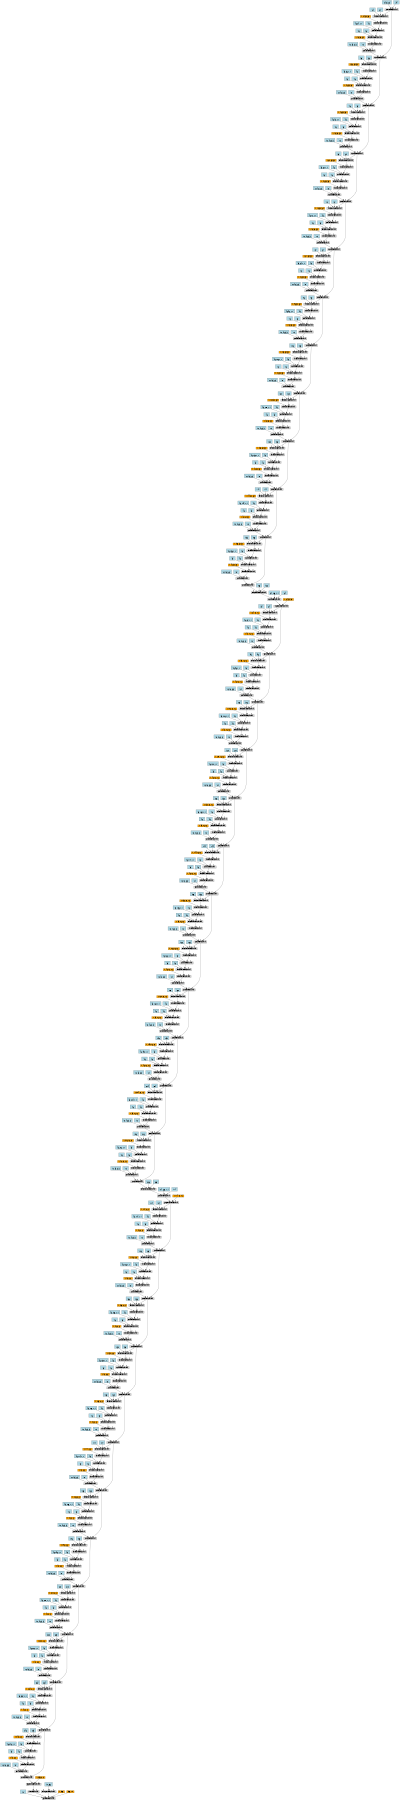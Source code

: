 digraph {
	graph [size="12,12"]
	node [align=left fontsize=12 height=0.2 ranksep=0.1 shape=box style=filled]
	140619705701384 [label=AddmmBackward]
	140619705925584 -> 140619705701384
	140619705925584 [label="
 (10)" fillcolor=lightblue]
	140619705700904 -> 140619705701384
	140619705700904 [label=ViewBackward]
	140619705700664 -> 140619705700904
	140619705700664 [label=AvgPool2dBackward]
	140619705700424 -> 140619705700664
	140619705700424 [label=ConcatBackward]
	140619705695352 -> 140619705700424
	140619705695352 [label=ConcatBackward]
	140619705694632 -> 140619705695352
	140619705694632 [label=ConcatBackward]
	140619705693912 -> 140619705694632
	140619705693912 [label=ConcatBackward]
	140619705693192 -> 140619705693912
	140619705693192 [label=ConcatBackward]
	140619705692472 -> 140619705693192
	140619705692472 [label=ConcatBackward]
	140619705683304 -> 140619705692472
	140619705683304 [label=ConcatBackward]
	140619705682584 -> 140619705683304
	140619705682584 [label=ConcatBackward]
	140619705681864 -> 140619705682584
	140619705681864 [label=ConcatBackward]
	140619705681144 -> 140619705681864
	140619705681144 [label=ConcatBackward]
	140619705680424 -> 140619705681144
	140619705680424 [label=ConcatBackward]
	140619705679448 -> 140619705680424
	140619705679448 [label=ConcatBackward]
	140619705678728 -> 140619705679448
	140619705678728 [label=AvgPool2dBackward]
	140619705550552 -> 140619705678728
	140619705550552 [label=ConvNdBackward]
	140619705550664 -> 140619705550552
	140619705550664 [label=BatchNormBackward]
	140619705678488 -> 140619705550664
	140619705678488 [label=ConcatBackward]
	140619705677768 -> 140619705678488
	140619705677768 [label=ConcatBackward]
	140619705677048 -> 140619705677768
	140619705677048 [label=ConcatBackward]
	140619705676328 -> 140619705677048
	140619705676328 [label=ConcatBackward]
	140619705663064 -> 140619705676328
	140619705663064 [label=ConcatBackward]
	140619705662344 -> 140619705663064
	140619705662344 [label=ConcatBackward]
	140619705661624 -> 140619705662344
	140619705661624 [label=ConcatBackward]
	140619705660904 -> 140619705661624
	140619705660904 [label=ConcatBackward]
	140619705660184 -> 140619705660904
	140619705660184 [label=ConcatBackward]
	140619705659464 -> 140619705660184
	140619705659464 [label=ConcatBackward]
	140619705654392 -> 140619705659464
	140619705654392 [label=ConcatBackward]
	140619705653672 -> 140619705654392
	140619705653672 [label=ConcatBackward]
	140619705652952 -> 140619705653672
	140619705652952 [label=AvgPool2dBackward]
	140619705552400 -> 140619705652952
	140619705552400 [label=ConvNdBackward]
	140619705552512 -> 140619705552400
	140619705552512 [label=BatchNormBackward]
	140619705652712 -> 140619705552512
	140619705652712 [label=ConcatBackward]
	140619705651992 -> 140619705652712
	140619705651992 [label=ConcatBackward]
	140619705651272 -> 140619705651992
	140619705651272 [label=ConcatBackward]
	140619705638008 -> 140619705651272
	140619705638008 [label=ConcatBackward]
	140619705637288 -> 140619705638008
	140619705637288 [label=ConcatBackward]
	140619705636568 -> 140619705637288
	140619705636568 [label=ConcatBackward]
	140619705635848 -> 140619705636568
	140619705635848 [label=ConcatBackward]
	140619705635128 -> 140619705635848
	140619705635128 [label=ConcatBackward]
	140617127964008 -> 140619705635128
	140617127964008 [label=ConcatBackward]
	140617127963288 -> 140617127964008
	140617127963288 [label=ConcatBackward]
	140617127962568 -> 140617127963288
	140617127962568 [label=ConcatBackward]
	140617127961848 -> 140617127962568
	140617127961848 [label=ConcatBackward]
	140619705718040 -> 140617127961848
	140619705718040 [label=ConvNdBackward]
	140619705718208 -> 140619705718040
	140619705718208 [label="
 (24, 3, 3, 3)" fillcolor=lightblue]
	140619705718264 -> 140619705718040
	140619705718264 [label="
 (24)" fillcolor=lightblue]
	140619705718096 -> 140617127961848
	140619705718096 [label=ConvNdBackward]
	140617127961368 -> 140619705718096
	140617127961368 [label=ThresholdBackward]
	140619705718488 -> 140617127961368
	140619705718488 [label=BatchNormBackward]
	140619705718600 -> 140619705718488
	140619705718600 [label=ConvNdBackward]
	140617127961608 -> 140619705718600
	140617127961608 [label=ThresholdBackward]
	140619705718992 -> 140617127961608
	140619705718992 [label=BatchNormBackward]
	140619705718040 -> 140619705718992
	140619705719104 -> 140619705718992
	140619705719104 [label="
 (24)" fillcolor=lightblue]
	140619705719160 -> 140619705718992
	140619705719160 [label="
 (24)" fillcolor=lightblue]
	140619705528008 -> 140617127961608
	140619705528008 [label="(1, 24, 32, 32)" fillcolor=orange]
	140619705718824 -> 140619705718600
	140619705718824 [label="
 (48, 24, 1, 1)" fillcolor=lightblue]
	140619705718880 -> 140619705718600
	140619705718880 [label="
 (48)" fillcolor=lightblue]
	140619705718656 -> 140619705718488
	140619705718656 [label="
 (48)" fillcolor=lightblue]
	140619705718712 -> 140619705718488
	140619705718712 [label="
 (48)" fillcolor=lightblue]
	140619705671560 -> 140617127961368
	140619705671560 [label="(1, 48, 32, 32)" fillcolor=orange]
	140619705718320 -> 140619705718096
	140619705718320 [label="
 (12, 48, 3, 3)" fillcolor=lightblue]
	140619705718376 -> 140619705718096
	140619705718376 [label="
 (12)" fillcolor=lightblue]
	140619705717928 -> 140617127962568
	140619705717928 [label=ConvNdBackward]
	140617127962328 -> 140619705717928
	140617127962328 [label=ThresholdBackward]
	140619705718936 -> 140617127962328
	140619705718936 [label=BatchNormBackward]
	140619705719272 -> 140619705718936
	140619705719272 [label=ConvNdBackward]
	140617127962088 -> 140619705719272
	140617127962088 [label=ThresholdBackward]
	140619705719552 -> 140617127962088
	140619705719552 [label=BatchNormBackward]
	140617127961848 -> 140619705719552
	140619705719664 -> 140619705719552
	140619705719664 [label="
 (36)" fillcolor=lightblue]
	140619705719720 -> 140619705719552
	140619705719720 [label="
 (36)" fillcolor=lightblue]
	140619705671624 -> 140617127962088
	140619705671624 [label="(1, 36, 32, 32)" fillcolor=orange]
	140619705719216 -> 140619705719272
	140619705719216 [label="
 (48, 36, 1, 1)" fillcolor=lightblue]
	140619705719440 -> 140619705719272
	140619705719440 [label="
 (48)" fillcolor=lightblue]
	140619705718768 -> 140619705718936
	140619705718768 [label="
 (48)" fillcolor=lightblue]
	140619705719048 -> 140619705718936
	140619705719048 [label="
 (48)" fillcolor=lightblue]
	140619705671368 -> 140617127962328
	140619705671368 [label="(1, 48, 32, 32)" fillcolor=orange]
	140619705718152 -> 140619705717928
	140619705718152 [label="
 (12, 48, 3, 3)" fillcolor=lightblue]
	140619705718432 -> 140619705717928
	140619705718432 [label="
 (12)" fillcolor=lightblue]
	140619705717816 -> 140617127963288
	140619705717816 [label=ConvNdBackward]
	140617127963048 -> 140619705717816
	140617127963048 [label=ThresholdBackward]
	140619705719496 -> 140617127963048
	140619705719496 [label=BatchNormBackward]
	140619705719832 -> 140619705719496
	140619705719832 [label=ConvNdBackward]
	140617127962808 -> 140619705719832
	140617127962808 [label=ThresholdBackward]
	140619705720112 -> 140617127962808
	140619705720112 [label=BatchNormBackward]
	140617127962568 -> 140619705720112
	140619705720224 -> 140619705720112
	140619705720224 [label="
 (48)" fillcolor=lightblue]
	140619705720280 -> 140619705720112
	140619705720280 [label="
 (48)" fillcolor=lightblue]
	140619705671496 -> 140617127962808
	140619705671496 [label="(1, 48, 32, 32)" fillcolor=orange]
	140619705719776 -> 140619705719832
	140619705719776 [label="
 (48, 48, 1, 1)" fillcolor=lightblue]
	140619705720000 -> 140619705719832
	140619705720000 [label="
 (48)" fillcolor=lightblue]
	140619705719384 -> 140619705719496
	140619705719384 [label="
 (48)" fillcolor=lightblue]
	140619705719608 -> 140619705719496
	140619705719608 [label="
 (48)" fillcolor=lightblue]
	140619682205896 -> 140617127963048
	140619682205896 [label="(1, 48, 32, 32)" fillcolor=orange]
	140619705717984 -> 140619705717816
	140619705717984 [label="
 (12, 48, 3, 3)" fillcolor=lightblue]
	140619705719328 -> 140619705717816
	140619705719328 [label="
 (12)" fillcolor=lightblue]
	140619705717704 -> 140617127964008
	140619705717704 [label=ConvNdBackward]
	140617127963768 -> 140619705717704
	140617127963768 [label=ThresholdBackward]
	140619705720056 -> 140617127963768
	140619705720056 [label=BatchNormBackward]
	140619705720392 -> 140619705720056
	140619705720392 [label=ConvNdBackward]
	140617127963528 -> 140619705720392
	140617127963528 [label=ThresholdBackward]
	140619705720672 -> 140617127963528
	140619705720672 [label=BatchNormBackward]
	140617127963288 -> 140619705720672
	140619705720784 -> 140619705720672
	140619705720784 [label="
 (60)" fillcolor=lightblue]
	140619682213960 -> 140619705720672
	140619682213960 [label="
 (60)" fillcolor=lightblue]
	140619682205960 -> 140617127963528
	140619682205960 [label="(1, 60, 32, 32)" fillcolor=orange]
	140619705720336 -> 140619705720392
	140619705720336 [label="
 (48, 60, 1, 1)" fillcolor=lightblue]
	140619705720560 -> 140619705720392
	140619705720560 [label="
 (48)" fillcolor=lightblue]
	140619705719944 -> 140619705720056
	140619705719944 [label="
 (48)" fillcolor=lightblue]
	140619705720168 -> 140619705720056
	140619705720168 [label="
 (48)" fillcolor=lightblue]
	140619682206024 -> 140617127963768
	140619682206024 [label="(1, 48, 32, 32)" fillcolor=orange]
	140619705717872 -> 140619705717704
	140619705717872 [label="
 (12, 48, 3, 3)" fillcolor=lightblue]
	140619705719888 -> 140619705717704
	140619705719888 [label="
 (12)" fillcolor=lightblue]
	140619705717592 -> 140619705635128
	140619705717592 [label=ConvNdBackward]
	140619705634888 -> 140619705717592
	140619705634888 [label=ThresholdBackward]
	140619705720616 -> 140619705634888
	140619705720616 [label=BatchNormBackward]
	140619705720504 -> 140619705720616
	140619705720504 [label=ConvNdBackward]
	140617127964248 -> 140619705720504
	140617127964248 [label=ThresholdBackward]
	140619682214352 -> 140617127964248
	140619682214352 [label=BatchNormBackward]
	140617127964008 -> 140619682214352
	140619682214464 -> 140619682214352
	140619682214464 [label="
 (72)" fillcolor=lightblue]
	140619682214520 -> 140619682214352
	140619682214520 [label="
 (72)" fillcolor=lightblue]
	140619682206088 -> 140617127964248
	140619682206088 [label="(1, 72, 32, 32)" fillcolor=orange]
	140619682214016 -> 140619705720504
	140619682214016 [label="
 (48, 72, 1, 1)" fillcolor=lightblue]
	140619682214240 -> 140619705720504
	140619682214240 [label="
 (48)" fillcolor=lightblue]
	140619682214072 -> 140619705720616
	140619682214072 [label="
 (48)" fillcolor=lightblue]
	140619682214128 -> 140619705720616
	140619682214128 [label="
 (48)" fillcolor=lightblue]
	140619682206152 -> 140619705634888
	140619682206152 [label="(1, 48, 32, 32)" fillcolor=orange]
	140619705717760 -> 140619705717592
	140619705717760 [label="
 (12, 48, 3, 3)" fillcolor=lightblue]
	140619705720448 -> 140619705717592
	140619705720448 [label="
 (12)" fillcolor=lightblue]
	140619705717480 -> 140619705635848
	140619705717480 [label=ConvNdBackward]
	140619705635608 -> 140619705717480
	140619705635608 [label=ThresholdBackward]
	140619682214296 -> 140619705635608
	140619682214296 [label=BatchNormBackward]
	140619682214632 -> 140619682214296
	140619682214632 [label=ConvNdBackward]
	140619705635368 -> 140619682214632
	140619705635368 [label=ThresholdBackward]
	140619682214912 -> 140619705635368
	140619682214912 [label=BatchNormBackward]
	140619705635128 -> 140619682214912
	140619682215024 -> 140619682214912
	140619682215024 [label="
 (84)" fillcolor=lightblue]
	140619682215080 -> 140619682214912
	140619682215080 [label="
 (84)" fillcolor=lightblue]
	140619682206216 -> 140619705635368
	140619682206216 [label="(1, 84, 32, 32)" fillcolor=orange]
	140619682214576 -> 140619682214632
	140619682214576 [label="
 (48, 84, 1, 1)" fillcolor=lightblue]
	140619682214800 -> 140619682214632
	140619682214800 [label="
 (48)" fillcolor=lightblue]
	140619682214184 -> 140619682214296
	140619682214184 [label="
 (48)" fillcolor=lightblue]
	140619682214408 -> 140619682214296
	140619682214408 [label="
 (48)" fillcolor=lightblue]
	140619682206280 -> 140619705635608
	140619682206280 [label="(1, 48, 32, 32)" fillcolor=orange]
	140619705717648 -> 140619705717480
	140619705717648 [label="
 (12, 48, 3, 3)" fillcolor=lightblue]
	140619705720728 -> 140619705717480
	140619705720728 [label="
 (12)" fillcolor=lightblue]
	140619705717368 -> 140619705636568
	140619705717368 [label=ConvNdBackward]
	140619705636328 -> 140619705717368
	140619705636328 [label=ThresholdBackward]
	140619682214856 -> 140619705636328
	140619682214856 [label=BatchNormBackward]
	140619682215192 -> 140619682214856
	140619682215192 [label=ConvNdBackward]
	140619705636088 -> 140619682215192
	140619705636088 [label=ThresholdBackward]
	140619682215472 -> 140619705636088
	140619682215472 [label=BatchNormBackward]
	140619705635848 -> 140619682215472
	140619682215584 -> 140619682215472
	140619682215584 [label="
 (96)" fillcolor=lightblue]
	140619682215640 -> 140619682215472
	140619682215640 [label="
 (96)" fillcolor=lightblue]
	140619682206344 -> 140619705636088
	140619682206344 [label="(1, 96, 32, 32)" fillcolor=orange]
	140619682215136 -> 140619682215192
	140619682215136 [label="
 (48, 96, 1, 1)" fillcolor=lightblue]
	140619682215360 -> 140619682215192
	140619682215360 [label="
 (48)" fillcolor=lightblue]
	140619682214744 -> 140619682214856
	140619682214744 [label="
 (48)" fillcolor=lightblue]
	140619682214968 -> 140619682214856
	140619682214968 [label="
 (48)" fillcolor=lightblue]
	140619682206408 -> 140619705636328
	140619682206408 [label="(1, 48, 32, 32)" fillcolor=orange]
	140619705717536 -> 140619705717368
	140619705717536 [label="
 (12, 48, 3, 3)" fillcolor=lightblue]
	140619705718544 -> 140619705717368
	140619705718544 [label="
 (12)" fillcolor=lightblue]
	140619705717256 -> 140619705637288
	140619705717256 [label=ConvNdBackward]
	140619705637048 -> 140619705717256
	140619705637048 [label=ThresholdBackward]
	140619682215416 -> 140619705637048
	140619682215416 [label=BatchNormBackward]
	140619682215752 -> 140619682215416
	140619682215752 [label=ConvNdBackward]
	140619705636808 -> 140619682215752
	140619705636808 [label=ThresholdBackward]
	140619682216032 -> 140619705636808
	140619682216032 [label=BatchNormBackward]
	140619705636568 -> 140619682216032
	140619682216144 -> 140619682216032
	140619682216144 [label="
 (108)" fillcolor=lightblue]
	140619682216200 -> 140619682216032
	140619682216200 [label="
 (108)" fillcolor=lightblue]
	140619682206472 -> 140619705636808
	140619682206472 [label="(1, 108, 32, 32)" fillcolor=orange]
	140619682215696 -> 140619682215752
	140619682215696 [label="
 (48, 108, 1, 1)" fillcolor=lightblue]
	140619682215920 -> 140619682215752
	140619682215920 [label="
 (48)" fillcolor=lightblue]
	140619682215304 -> 140619682215416
	140619682215304 [label="
 (48)" fillcolor=lightblue]
	140619682215528 -> 140619682215416
	140619682215528 [label="
 (48)" fillcolor=lightblue]
	140619682206536 -> 140619705637048
	140619682206536 [label="(1, 48, 32, 32)" fillcolor=orange]
	140619705717424 -> 140619705717256
	140619705717424 [label="
 (12, 48, 3, 3)" fillcolor=lightblue]
	140619682215248 -> 140619705717256
	140619682215248 [label="
 (12)" fillcolor=lightblue]
	140619705717144 -> 140619705638008
	140619705717144 [label=ConvNdBackward]
	140619705637768 -> 140619705717144
	140619705637768 [label=ThresholdBackward]
	140619682215976 -> 140619705637768
	140619682215976 [label=BatchNormBackward]
	140619682216312 -> 140619682215976
	140619682216312 [label=ConvNdBackward]
	140619705637528 -> 140619682216312
	140619705637528 [label=ThresholdBackward]
	140619682216592 -> 140619705637528
	140619682216592 [label=BatchNormBackward]
	140619705637288 -> 140619682216592
	140619682216704 -> 140619682216592
	140619682216704 [label="
 (120)" fillcolor=lightblue]
	140619682216760 -> 140619682216592
	140619682216760 [label="
 (120)" fillcolor=lightblue]
	140619682206600 -> 140619705637528
	140619682206600 [label="(1, 120, 32, 32)" fillcolor=orange]
	140619682216256 -> 140619682216312
	140619682216256 [label="
 (48, 120, 1, 1)" fillcolor=lightblue]
	140619682216480 -> 140619682216312
	140619682216480 [label="
 (48)" fillcolor=lightblue]
	140619682215864 -> 140619682215976
	140619682215864 [label="
 (48)" fillcolor=lightblue]
	140619682216088 -> 140619682215976
	140619682216088 [label="
 (48)" fillcolor=lightblue]
	140619682206664 -> 140619705637768
	140619682206664 [label="(1, 48, 32, 32)" fillcolor=orange]
	140619705717312 -> 140619705717144
	140619705717312 [label="
 (12, 48, 3, 3)" fillcolor=lightblue]
	140619682215808 -> 140619705717144
	140619682215808 [label="
 (12)" fillcolor=lightblue]
	140619705717032 -> 140619705651272
	140619705717032 [label=ConvNdBackward]
	140619705638488 -> 140619705717032
	140619705638488 [label=ThresholdBackward]
	140619682216536 -> 140619705638488
	140619682216536 [label=BatchNormBackward]
	140619682216872 -> 140619682216536
	140619682216872 [label=ConvNdBackward]
	140619705638248 -> 140619682216872
	140619705638248 [label=ThresholdBackward]
	140619682217152 -> 140619705638248
	140619682217152 [label=BatchNormBackward]
	140619705638008 -> 140619682217152
	140619682217264 -> 140619682217152
	140619682217264 [label="
 (132)" fillcolor=lightblue]
	140619682217320 -> 140619682217152
	140619682217320 [label="
 (132)" fillcolor=lightblue]
	140619682206728 -> 140619705638248
	140619682206728 [label="(1, 132, 32, 32)" fillcolor=orange]
	140619682216816 -> 140619682216872
	140619682216816 [label="
 (48, 132, 1, 1)" fillcolor=lightblue]
	140619682217040 -> 140619682216872
	140619682217040 [label="
 (48)" fillcolor=lightblue]
	140619682216424 -> 140619682216536
	140619682216424 [label="
 (48)" fillcolor=lightblue]
	140619682216648 -> 140619682216536
	140619682216648 [label="
 (48)" fillcolor=lightblue]
	140619682206792 -> 140619705638488
	140619682206792 [label="(1, 48, 32, 32)" fillcolor=orange]
	140619705717200 -> 140619705717032
	140619705717200 [label="
 (12, 48, 3, 3)" fillcolor=lightblue]
	140619682216368 -> 140619705717032
	140619682216368 [label="
 (12)" fillcolor=lightblue]
	140619705716920 -> 140619705651992
	140619705716920 [label=ConvNdBackward]
	140619705651752 -> 140619705716920
	140619705651752 [label=ThresholdBackward]
	140619682217096 -> 140619705651752
	140619682217096 [label=BatchNormBackward]
	140619682217432 -> 140619682217096
	140619682217432 [label=ConvNdBackward]
	140619705651512 -> 140619682217432
	140619705651512 [label=ThresholdBackward]
	140619682217712 -> 140619705651512
	140619682217712 [label=BatchNormBackward]
	140619705651272 -> 140619682217712
	140619682217824 -> 140619682217712
	140619682217824 [label="
 (144)" fillcolor=lightblue]
	140619682217880 -> 140619682217712
	140619682217880 [label="
 (144)" fillcolor=lightblue]
	140619682206856 -> 140619705651512
	140619682206856 [label="(1, 144, 32, 32)" fillcolor=orange]
	140619682217376 -> 140619682217432
	140619682217376 [label="
 (48, 144, 1, 1)" fillcolor=lightblue]
	140619682217600 -> 140619682217432
	140619682217600 [label="
 (48)" fillcolor=lightblue]
	140619682216984 -> 140619682217096
	140619682216984 [label="
 (48)" fillcolor=lightblue]
	140619682217208 -> 140619682217096
	140619682217208 [label="
 (48)" fillcolor=lightblue]
	140619682206920 -> 140619705651752
	140619682206920 [label="(1, 48, 32, 32)" fillcolor=orange]
	140619705717088 -> 140619705716920
	140619705717088 [label="
 (12, 48, 3, 3)" fillcolor=lightblue]
	140619682216928 -> 140619705716920
	140619682216928 [label="
 (12)" fillcolor=lightblue]
	140619705716808 -> 140619705652712
	140619705716808 [label=ConvNdBackward]
	140619705652472 -> 140619705716808
	140619705652472 [label=ThresholdBackward]
	140619682217656 -> 140619705652472
	140619682217656 [label=BatchNormBackward]
	140619682217936 -> 140619682217656
	140619682217936 [label=ConvNdBackward]
	140619705652232 -> 140619682217936
	140619705652232 [label=ThresholdBackward]
	140619682242912 -> 140619705652232
	140619682242912 [label=BatchNormBackward]
	140619705651992 -> 140619682242912
	140619682243024 -> 140619682242912
	140619682243024 [label="
 (156)" fillcolor=lightblue]
	140619682243080 -> 140619682242912
	140619682243080 [label="
 (156)" fillcolor=lightblue]
	140619682206984 -> 140619705652232
	140619682206984 [label="(1, 156, 32, 32)" fillcolor=orange]
	140619682242744 -> 140619682217936
	140619682242744 [label="
 (48, 156, 1, 1)" fillcolor=lightblue]
	140619682242800 -> 140619682217936
	140619682242800 [label="
 (48)" fillcolor=lightblue]
	140619682217544 -> 140619682217656
	140619682217544 [label="
 (48)" fillcolor=lightblue]
	140619682242632 -> 140619682217656
	140619682242632 [label="
 (48)" fillcolor=lightblue]
	140619682207048 -> 140619705652472
	140619682207048 [label="(1, 48, 32, 32)" fillcolor=orange]
	140619705716976 -> 140619705716808
	140619705716976 [label="
 (12, 48, 3, 3)" fillcolor=lightblue]
	140619682217488 -> 140619705716808
	140619682217488 [label="
 (12)" fillcolor=lightblue]
	140619705552736 -> 140619705552512
	140619705552736 [label="
 (168)" fillcolor=lightblue]
	140619705552792 -> 140619705552512
	140619705552792 [label="
 (168)" fillcolor=lightblue]
	140619705552568 -> 140619705552400
	140619705552568 [label="
 (84, 168, 1, 1)" fillcolor=lightblue]
	140619705552624 -> 140619705552400
	140619705552624 [label="
 (84)" fillcolor=lightblue]
	140619682205768 -> 140619705652952
	140619682205768 [label="(1, 84, 32, 32)" fillcolor=orange]
	140619705552288 -> 140619705653672
	140619705552288 [label=ConvNdBackward]
	140619705653432 -> 140619705552288
	140619705653432 [label=ThresholdBackward]
	140619705552680 -> 140619705653432
	140619705552680 [label=BatchNormBackward]
	140619682214688 -> 140619705552680
	140619682214688 [label=ConvNdBackward]
	140619705653192 -> 140619682214688
	140619705653192 [label=ThresholdBackward]
	140619682243136 -> 140619705653192
	140619682243136 [label=BatchNormBackward]
	140619705652952 -> 140619682243136
	140619682243416 -> 140619682243136
	140619682243416 [label="
 (84)" fillcolor=lightblue]
	140619682243472 -> 140619682243136
	140619682243472 [label="
 (84)" fillcolor=lightblue]
	140619682205832 -> 140619705653192
	140619682205832 [label="(1, 84, 16, 16)" fillcolor=orange]
	140619682242688 -> 140619682214688
	140619682242688 [label="
 (48, 84, 1, 1)" fillcolor=lightblue]
	140619682242968 -> 140619682214688
	140619682242968 [label="
 (48)" fillcolor=lightblue]
	140619682242856 -> 140619705552680
	140619682242856 [label="
 (48)" fillcolor=lightblue]
	140619682243248 -> 140619705552680
	140619682243248 [label="
 (48)" fillcolor=lightblue]
	140619682207240 -> 140619705653432
	140619682207240 [label="(1, 48, 16, 16)" fillcolor=orange]
	140619705716864 -> 140619705552288
	140619705716864 [label="
 (12, 48, 3, 3)" fillcolor=lightblue]
	140619705552456 -> 140619705552288
	140619705552456 [label="
 (12)" fillcolor=lightblue]
	140619705552176 -> 140619705654392
	140619705552176 [label=ConvNdBackward]
	140619705654152 -> 140619705552176
	140619705654152 [label=ThresholdBackward]
	140619682243304 -> 140619705654152
	140619682243304 [label=BatchNormBackward]
	140619682243584 -> 140619682243304
	140619682243584 [label=ConvNdBackward]
	140619705653912 -> 140619682243584
	140619705653912 [label=ThresholdBackward]
	140619682243864 -> 140619705653912
	140619682243864 [label=BatchNormBackward]
	140619705653672 -> 140619682243864
	140619682243976 -> 140619682243864
	140619682243976 [label="
 (96)" fillcolor=lightblue]
	140619682244032 -> 140619682243864
	140619682244032 [label="
 (96)" fillcolor=lightblue]
	140619682207304 -> 140619705653912
	140619682207304 [label="(1, 96, 16, 16)" fillcolor=orange]
	140619682243528 -> 140619682243584
	140619682243528 [label="
 (48, 96, 1, 1)" fillcolor=lightblue]
	140619682243752 -> 140619682243584
	140619682243752 [label="
 (48)" fillcolor=lightblue]
	140619682243192 -> 140619682243304
	140619682243192 [label="
 (48)" fillcolor=lightblue]
	140619682243360 -> 140619682243304
	140619682243360 [label="
 (48)" fillcolor=lightblue]
	140619682207368 -> 140619705654152
	140619682207368 [label="(1, 48, 16, 16)" fillcolor=orange]
	140619705552344 -> 140619705552176
	140619705552344 [label="
 (12, 48, 3, 3)" fillcolor=lightblue]
	140619705552848 -> 140619705552176
	140619705552848 [label="
 (12)" fillcolor=lightblue]
	140619705552064 -> 140619705659464
	140619705552064 [label=ConvNdBackward]
	140619705654872 -> 140619705552064
	140619705654872 [label=ThresholdBackward]
	140619682243808 -> 140619705654872
	140619682243808 [label=BatchNormBackward]
	140619682244144 -> 140619682243808
	140619682244144 [label=ConvNdBackward]
	140619705654632 -> 140619682244144
	140619705654632 [label=ThresholdBackward]
	140619682244424 -> 140619705654632
	140619682244424 [label=BatchNormBackward]
	140619705654392 -> 140619682244424
	140619682244536 -> 140619682244424
	140619682244536 [label="
 (108)" fillcolor=lightblue]
	140619682244592 -> 140619682244424
	140619682244592 [label="
 (108)" fillcolor=lightblue]
	140619682207432 -> 140619705654632
	140619682207432 [label="(1, 108, 16, 16)" fillcolor=orange]
	140619682244088 -> 140619682244144
	140619682244088 [label="
 (48, 108, 1, 1)" fillcolor=lightblue]
	140619682244312 -> 140619682244144
	140619682244312 [label="
 (48)" fillcolor=lightblue]
	140619682243696 -> 140619682243808
	140619682243696 [label="
 (48)" fillcolor=lightblue]
	140619682243920 -> 140619682243808
	140619682243920 [label="
 (48)" fillcolor=lightblue]
	140619682207496 -> 140619705654872
	140619682207496 [label="(1, 48, 16, 16)" fillcolor=orange]
	140619705552232 -> 140619705552064
	140619705552232 [label="
 (12, 48, 3, 3)" fillcolor=lightblue]
	140619682217768 -> 140619705552064
	140619682217768 [label="
 (12)" fillcolor=lightblue]
	140619705551952 -> 140619705660184
	140619705551952 [label=ConvNdBackward]
	140619705659944 -> 140619705551952
	140619705659944 [label=ThresholdBackward]
	140619682244368 -> 140619705659944
	140619682244368 [label=BatchNormBackward]
	140619682244704 -> 140619682244368
	140619682244704 [label=ConvNdBackward]
	140619705659704 -> 140619682244704
	140619705659704 [label=ThresholdBackward]
	140619682244984 -> 140619705659704
	140619682244984 [label=BatchNormBackward]
	140619705659464 -> 140619682244984
	140619682245096 -> 140619682244984
	140619682245096 [label="
 (120)" fillcolor=lightblue]
	140619682245152 -> 140619682244984
	140619682245152 [label="
 (120)" fillcolor=lightblue]
	140619682207560 -> 140619705659704
	140619682207560 [label="(1, 120, 16, 16)" fillcolor=orange]
	140619682244648 -> 140619682244704
	140619682244648 [label="
 (48, 120, 1, 1)" fillcolor=lightblue]
	140619682244872 -> 140619682244704
	140619682244872 [label="
 (48)" fillcolor=lightblue]
	140619682244256 -> 140619682244368
	140619682244256 [label="
 (48)" fillcolor=lightblue]
	140619682244480 -> 140619682244368
	140619682244480 [label="
 (48)" fillcolor=lightblue]
	140619682207624 -> 140619705659944
	140619682207624 [label="(1, 48, 16, 16)" fillcolor=orange]
	140619705552120 -> 140619705551952
	140619705552120 [label="
 (12, 48, 3, 3)" fillcolor=lightblue]
	140619682244200 -> 140619705551952
	140619682244200 [label="
 (12)" fillcolor=lightblue]
	140619705551840 -> 140619705660904
	140619705551840 [label=ConvNdBackward]
	140619705660664 -> 140619705551840
	140619705660664 [label=ThresholdBackward]
	140619682244928 -> 140619705660664
	140619682244928 [label=BatchNormBackward]
	140619682245264 -> 140619682244928
	140619682245264 [label=ConvNdBackward]
	140619705660424 -> 140619682245264
	140619705660424 [label=ThresholdBackward]
	140619682245544 -> 140619705660424
	140619682245544 [label=BatchNormBackward]
	140619705660184 -> 140619682245544
	140619682245656 -> 140619682245544
	140619682245656 [label="
 (132)" fillcolor=lightblue]
	140619682245712 -> 140619682245544
	140619682245712 [label="
 (132)" fillcolor=lightblue]
	140619682207688 -> 140619705660424
	140619682207688 [label="(1, 132, 16, 16)" fillcolor=orange]
	140619682245208 -> 140619682245264
	140619682245208 [label="
 (48, 132, 1, 1)" fillcolor=lightblue]
	140619682245432 -> 140619682245264
	140619682245432 [label="
 (48)" fillcolor=lightblue]
	140619682244816 -> 140619682244928
	140619682244816 [label="
 (48)" fillcolor=lightblue]
	140619682245040 -> 140619682244928
	140619682245040 [label="
 (48)" fillcolor=lightblue]
	140619682207752 -> 140619705660664
	140619682207752 [label="(1, 48, 16, 16)" fillcolor=orange]
	140619705552008 -> 140619705551840
	140619705552008 [label="
 (12, 48, 3, 3)" fillcolor=lightblue]
	140619682244760 -> 140619705551840
	140619682244760 [label="
 (12)" fillcolor=lightblue]
	140619705551728 -> 140619705661624
	140619705551728 [label=ConvNdBackward]
	140619705661384 -> 140619705551728
	140619705661384 [label=ThresholdBackward]
	140619682245488 -> 140619705661384
	140619682245488 [label=BatchNormBackward]
	140619682245824 -> 140619682245488
	140619682245824 [label=ConvNdBackward]
	140619705661144 -> 140619682245824
	140619705661144 [label=ThresholdBackward]
	140619682246104 -> 140619705661144
	140619682246104 [label=BatchNormBackward]
	140619705660904 -> 140619682246104
	140619682246216 -> 140619682246104
	140619682246216 [label="
 (144)" fillcolor=lightblue]
	140619682246272 -> 140619682246104
	140619682246272 [label="
 (144)" fillcolor=lightblue]
	140619682207816 -> 140619705661144
	140619682207816 [label="(1, 144, 16, 16)" fillcolor=orange]
	140619682245768 -> 140619682245824
	140619682245768 [label="
 (48, 144, 1, 1)" fillcolor=lightblue]
	140619682245992 -> 140619682245824
	140619682245992 [label="
 (48)" fillcolor=lightblue]
	140619682245376 -> 140619682245488
	140619682245376 [label="
 (48)" fillcolor=lightblue]
	140619682245600 -> 140619682245488
	140619682245600 [label="
 (48)" fillcolor=lightblue]
	140619682207880 -> 140619705661384
	140619682207880 [label="(1, 48, 16, 16)" fillcolor=orange]
	140619705551896 -> 140619705551728
	140619705551896 [label="
 (12, 48, 3, 3)" fillcolor=lightblue]
	140619682245320 -> 140619705551728
	140619682245320 [label="
 (12)" fillcolor=lightblue]
	140619705551616 -> 140619705662344
	140619705551616 [label=ConvNdBackward]
	140619705662104 -> 140619705551616
	140619705662104 [label=ThresholdBackward]
	140619682246048 -> 140619705662104
	140619682246048 [label=BatchNormBackward]
	140619682246384 -> 140619682246048
	140619682246384 [label=ConvNdBackward]
	140619705661864 -> 140619682246384
	140619705661864 [label=ThresholdBackward]
	140619682271304 -> 140619705661864
	140619682271304 [label=BatchNormBackward]
	140619705661624 -> 140619682271304
	140619682271416 -> 140619682271304
	140619682271416 [label="
 (156)" fillcolor=lightblue]
	140619682271472 -> 140619682271304
	140619682271472 [label="
 (156)" fillcolor=lightblue]
	140619682207944 -> 140619705661864
	140619682207944 [label="(1, 156, 16, 16)" fillcolor=orange]
	140619682246328 -> 140619682246384
	140619682246328 [label="
 (48, 156, 1, 1)" fillcolor=lightblue]
	140619682246552 -> 140619682246384
	140619682246552 [label="
 (48)" fillcolor=lightblue]
	140619682245936 -> 140619682246048
	140619682245936 [label="
 (48)" fillcolor=lightblue]
	140619682246160 -> 140619682246048
	140619682246160 [label="
 (48)" fillcolor=lightblue]
	140619682208008 -> 140619705662104
	140619682208008 [label="(1, 48, 16, 16)" fillcolor=orange]
	140619705551784 -> 140619705551616
	140619705551784 [label="
 (12, 48, 3, 3)" fillcolor=lightblue]
	140619682245880 -> 140619705551616
	140619682245880 [label="
 (12)" fillcolor=lightblue]
	140619705551504 -> 140619705663064
	140619705551504 [label=ConvNdBackward]
	140619705662824 -> 140619705551504
	140619705662824 [label=ThresholdBackward]
	140619682246608 -> 140619705662824
	140619682246608 [label=BatchNormBackward]
	140619682271640 -> 140619682246608
	140619682271640 [label=ConvNdBackward]
	140619705662584 -> 140619682271640
	140619705662584 [label=ThresholdBackward]
	140619682271864 -> 140619705662584
	140619682271864 [label=BatchNormBackward]
	140619705662344 -> 140619682271864
	140619682271976 -> 140619682271864
	140619682271976 [label="
 (168)" fillcolor=lightblue]
	140619682272032 -> 140619682271864
	140619682272032 [label="
 (168)" fillcolor=lightblue]
	140619682208072 -> 140619705662584
	140619682208072 [label="(1, 168, 16, 16)" fillcolor=orange]
	140619682271528 -> 140619682271640
	140619682271528 [label="
 (48, 168, 1, 1)" fillcolor=lightblue]
	140619682271752 -> 140619682271640
	140619682271752 [label="
 (48)" fillcolor=lightblue]
	140619682271584 -> 140619682246608
	140619682271584 [label="
 (48)" fillcolor=lightblue]
	140619682271360 -> 140619682246608
	140619682271360 [label="
 (48)" fillcolor=lightblue]
	140619682208136 -> 140619705662824
	140619682208136 [label="(1, 48, 16, 16)" fillcolor=orange]
	140619705551672 -> 140619705551504
	140619705551672 [label="
 (12, 48, 3, 3)" fillcolor=lightblue]
	140619682246440 -> 140619705551504
	140619682246440 [label="
 (12)" fillcolor=lightblue]
	140619705551392 -> 140619705676328
	140619705551392 [label=ConvNdBackward]
	140619705676088 -> 140619705551392
	140619705676088 [label=ThresholdBackward]
	140619682271808 -> 140619705676088
	140619682271808 [label=BatchNormBackward]
	140619682272144 -> 140619682271808
	140619682272144 [label=ConvNdBackward]
	140619705675848 -> 140619682272144
	140619705675848 [label=ThresholdBackward]
	140619682272424 -> 140619705675848
	140619682272424 [label=BatchNormBackward]
	140619705663064 -> 140619682272424
	140619682272536 -> 140619682272424
	140619682272536 [label="
 (180)" fillcolor=lightblue]
	140619682272592 -> 140619682272424
	140619682272592 [label="
 (180)" fillcolor=lightblue]
	140619682208200 -> 140619705675848
	140619682208200 [label="(1, 180, 16, 16)" fillcolor=orange]
	140619682272088 -> 140619682272144
	140619682272088 [label="
 (48, 180, 1, 1)" fillcolor=lightblue]
	140619682272312 -> 140619682272144
	140619682272312 [label="
 (48)" fillcolor=lightblue]
	140619682271696 -> 140619682271808
	140619682271696 [label="
 (48)" fillcolor=lightblue]
	140619682271920 -> 140619682271808
	140619682271920 [label="
 (48)" fillcolor=lightblue]
	140619682208264 -> 140619705676088
	140619682208264 [label="(1, 48, 16, 16)" fillcolor=orange]
	140619705551560 -> 140619705551392
	140619705551560 [label="
 (12, 48, 3, 3)" fillcolor=lightblue]
	140619682246496 -> 140619705551392
	140619682246496 [label="
 (12)" fillcolor=lightblue]
	140619705551280 -> 140619705677048
	140619705551280 [label=ConvNdBackward]
	140619705676808 -> 140619705551280
	140619705676808 [label=ThresholdBackward]
	140619682272368 -> 140619705676808
	140619682272368 [label=BatchNormBackward]
	140619682272704 -> 140619682272368
	140619682272704 [label=ConvNdBackward]
	140619705676568 -> 140619682272704
	140619705676568 [label=ThresholdBackward]
	140619682272984 -> 140619705676568
	140619682272984 [label=BatchNormBackward]
	140619705676328 -> 140619682272984
	140619682273096 -> 140619682272984
	140619682273096 [label="
 (192)" fillcolor=lightblue]
	140619682273152 -> 140619682272984
	140619682273152 [label="
 (192)" fillcolor=lightblue]
	140619682208328 -> 140619705676568
	140619682208328 [label="(1, 192, 16, 16)" fillcolor=orange]
	140619682272648 -> 140619682272704
	140619682272648 [label="
 (48, 192, 1, 1)" fillcolor=lightblue]
	140619682272872 -> 140619682272704
	140619682272872 [label="
 (48)" fillcolor=lightblue]
	140619682272256 -> 140619682272368
	140619682272256 [label="
 (48)" fillcolor=lightblue]
	140619682272480 -> 140619682272368
	140619682272480 [label="
 (48)" fillcolor=lightblue]
	140619682208392 -> 140619705676808
	140619682208392 [label="(1, 48, 16, 16)" fillcolor=orange]
	140619705551448 -> 140619705551280
	140619705551448 [label="
 (12, 48, 3, 3)" fillcolor=lightblue]
	140619682243640 -> 140619705551280
	140619682243640 [label="
 (12)" fillcolor=lightblue]
	140619705551168 -> 140619705677768
	140619705551168 [label=ConvNdBackward]
	140619705677528 -> 140619705551168
	140619705677528 [label=ThresholdBackward]
	140619682272928 -> 140619705677528
	140619682272928 [label=BatchNormBackward]
	140619682273264 -> 140619682272928
	140619682273264 [label=ConvNdBackward]
	140619705677288 -> 140619682273264
	140619705677288 [label=ThresholdBackward]
	140619682273544 -> 140619705677288
	140619682273544 [label=BatchNormBackward]
	140619705677048 -> 140619682273544
	140619682273656 -> 140619682273544
	140619682273656 [label="
 (204)" fillcolor=lightblue]
	140619682273712 -> 140619682273544
	140619682273712 [label="
 (204)" fillcolor=lightblue]
	140619682208456 -> 140619705677288
	140619682208456 [label="(1, 204, 16, 16)" fillcolor=orange]
	140619682273208 -> 140619682273264
	140619682273208 [label="
 (48, 204, 1, 1)" fillcolor=lightblue]
	140619682273432 -> 140619682273264
	140619682273432 [label="
 (48)" fillcolor=lightblue]
	140619682272816 -> 140619682272928
	140619682272816 [label="
 (48)" fillcolor=lightblue]
	140619682273040 -> 140619682272928
	140619682273040 [label="
 (48)" fillcolor=lightblue]
	140619682208520 -> 140619705677528
	140619682208520 [label="(1, 48, 16, 16)" fillcolor=orange]
	140619705551336 -> 140619705551168
	140619705551336 [label="
 (12, 48, 3, 3)" fillcolor=lightblue]
	140619682272760 -> 140619705551168
	140619682272760 [label="
 (12)" fillcolor=lightblue]
	140619705551056 -> 140619705678488
	140619705551056 [label=ConvNdBackward]
	140619705678248 -> 140619705551056
	140619705678248 [label=ThresholdBackward]
	140619682273488 -> 140619705678248
	140619682273488 [label=BatchNormBackward]
	140619682273824 -> 140619682273488
	140619682273824 [label=ConvNdBackward]
	140619705678008 -> 140619682273824
	140619705678008 [label=ThresholdBackward]
	140619682274104 -> 140619705678008
	140619682274104 [label=BatchNormBackward]
	140619705677768 -> 140619682274104
	140619682274216 -> 140619682274104
	140619682274216 [label="
 (216)" fillcolor=lightblue]
	140619682274272 -> 140619682274104
	140619682274272 [label="
 (216)" fillcolor=lightblue]
	140619682208584 -> 140619705678008
	140619682208584 [label="(1, 216, 16, 16)" fillcolor=orange]
	140619682273768 -> 140619682273824
	140619682273768 [label="
 (48, 216, 1, 1)" fillcolor=lightblue]
	140619682273992 -> 140619682273824
	140619682273992 [label="
 (48)" fillcolor=lightblue]
	140619682273376 -> 140619682273488
	140619682273376 [label="
 (48)" fillcolor=lightblue]
	140619682273600 -> 140619682273488
	140619682273600 [label="
 (48)" fillcolor=lightblue]
	140619682208648 -> 140619705678248
	140619682208648 [label="(1, 48, 16, 16)" fillcolor=orange]
	140619705551224 -> 140619705551056
	140619705551224 [label="
 (12, 48, 3, 3)" fillcolor=lightblue]
	140619682273320 -> 140619705551056
	140619682273320 [label="
 (12)" fillcolor=lightblue]
	140619705550888 -> 140619705550664
	140619705550888 [label="
 (228)" fillcolor=lightblue]
	140619705550944 -> 140619705550664
	140619705550944 [label="
 (228)" fillcolor=lightblue]
	140619705550720 -> 140619705550552
	140619705550720 [label="
 (114, 228, 1, 1)" fillcolor=lightblue]
	140619705550776 -> 140619705550552
	140619705550776 [label="
 (114)" fillcolor=lightblue]
	140619682207176 -> 140619705678728
	140619682207176 [label="(1, 114, 16, 16)" fillcolor=orange]
	140619705550440 -> 140619705679448
	140619705550440 [label=ConvNdBackward]
	140619705679208 -> 140619705550440
	140619705679208 [label=ThresholdBackward]
	140619705550832 -> 140619705679208
	140619705550832 [label=BatchNormBackward]
	140619682274440 -> 140619705550832
	140619682274440 [label=ConvNdBackward]
	140619705678968 -> 140619682274440
	140619705678968 [label=ThresholdBackward]
	140619682274328 -> 140619705678968
	140619682274328 [label=BatchNormBackward]
	140619705678728 -> 140619682274328
	140619682274608 -> 140619682274328
	140619682274608 [label="
 (114)" fillcolor=lightblue]
	140619682274664 -> 140619682274328
	140619682274664 [label="
 (114)" fillcolor=lightblue]
	140619682207112 -> 140619705678968
	140619682207112 [label="(1, 114, 8, 8)" fillcolor=orange]
	140619682273936 -> 140619682274440
	140619682273936 [label="
 (48, 114, 1, 1)" fillcolor=lightblue]
	140619682274160 -> 140619682274440
	140619682274160 [label="
 (48)" fillcolor=lightblue]
	140619682274048 -> 140619705550832
	140619682274048 [label="
 (48)" fillcolor=lightblue]
	140619682272200 -> 140619705550832
	140619682272200 [label="
 (48)" fillcolor=lightblue]
	140619682208840 -> 140619705679208
	140619682208840 [label="(1, 48, 8, 8)" fillcolor=orange]
	140619705550608 -> 140619705550440
	140619705550608 [label="
 (12, 48, 3, 3)" fillcolor=lightblue]
	140619705551000 -> 140619705550440
	140619705551000 [label="
 (12)" fillcolor=lightblue]
	140619705550328 -> 140619705680424
	140619705550328 [label=ConvNdBackward]
	140619705680184 -> 140619705550328
	140619705680184 [label=ThresholdBackward]
	140619682274496 -> 140619705680184
	140619682274496 [label=BatchNormBackward]
	140619682274720 -> 140619682274496
	140619682274720 [label=ConvNdBackward]
	140619705679944 -> 140619682274720
	140619705679944 [label=ThresholdBackward]
	140619682275056 -> 140619705679944
	140619682275056 [label=BatchNormBackward]
	140619705679448 -> 140619682275056
	140619682275168 -> 140619682275056
	140619682275168 [label="
 (126)" fillcolor=lightblue]
	140619682275224 -> 140619682275056
	140619682275224 [label="
 (126)" fillcolor=lightblue]
	140619682208904 -> 140619705679944
	140619682208904 [label="(1, 126, 8, 8)" fillcolor=orange]
	140619682274888 -> 140619682274720
	140619682274888 [label="
 (48, 126, 1, 1)" fillcolor=lightblue]
	140619682274944 -> 140619682274720
	140619682274944 [label="
 (48)" fillcolor=lightblue]
	140619682274776 -> 140619682274496
	140619682274776 [label="
 (48)" fillcolor=lightblue]
	140619682274552 -> 140619682274496
	140619682274552 [label="
 (48)" fillcolor=lightblue]
	140619682208968 -> 140619705680184
	140619682208968 [label="(1, 48, 8, 8)" fillcolor=orange]
	140619705550496 -> 140619705550328
	140619705550496 [label="
 (12, 48, 3, 3)" fillcolor=lightblue]
	140619705551112 -> 140619705550328
	140619705551112 [label="
 (12)" fillcolor=lightblue]
	140619705550216 -> 140619705681144
	140619705550216 [label=ConvNdBackward]
	140619705680904 -> 140619705550216
	140619705680904 [label=ThresholdBackward]
	140619682275000 -> 140619705680904
	140619682275000 [label=BatchNormBackward]
	140619682275112 -> 140619682275000
	140619682275112 [label=ConvNdBackward]
	140619705680664 -> 140619682275112
	140619705680664 [label=ThresholdBackward]
	140619682300256 -> 140619705680664
	140619682300256 [label=BatchNormBackward]
	140619705680424 -> 140619682300256
	140619682300368 -> 140619682300256
	140619682300368 [label="
 (138)" fillcolor=lightblue]
	140619682300424 -> 140619682300256
	140619682300424 [label="
 (138)" fillcolor=lightblue]
	140619682209032 -> 140619705680664
	140619682209032 [label="(1, 138, 8, 8)" fillcolor=orange]
	140619682300088 -> 140619682275112
	140619682300088 [label="
 (48, 138, 1, 1)" fillcolor=lightblue]
	140619682300144 -> 140619682275112
	140619682300144 [label="
 (48)" fillcolor=lightblue]
	140619682275280 -> 140619682275000
	140619682275280 [label="
 (48)" fillcolor=lightblue]
	140619682299976 -> 140619682275000
	140619682299976 [label="
 (48)" fillcolor=lightblue]
	140619682209096 -> 140619705680904
	140619682209096 [label="(1, 48, 8, 8)" fillcolor=orange]
	140619705550384 -> 140619705550216
	140619705550384 [label="
 (12, 48, 3, 3)" fillcolor=lightblue]
	140619682274384 -> 140619705550216
	140619682274384 [label="
 (12)" fillcolor=lightblue]
	140619705550104 -> 140619705681864
	140619705550104 [label=ConvNdBackward]
	140619705681624 -> 140619705550104
	140619705681624 [label=ThresholdBackward]
	140619682300200 -> 140619705681624
	140619682300200 [label=BatchNormBackward]
	140619682300480 -> 140619682300200
	140619682300480 [label=ConvNdBackward]
	140619705681384 -> 140619682300480
	140619705681384 [label=ThresholdBackward]
	140619682300816 -> 140619705681384
	140619682300816 [label=BatchNormBackward]
	140619705681144 -> 140619682300816
	140619682300928 -> 140619682300816
	140619682300928 [label="
 (150)" fillcolor=lightblue]
	140619682300984 -> 140619682300816
	140619682300984 [label="
 (150)" fillcolor=lightblue]
	140619682209160 -> 140619705681384
	140619682209160 [label="(1, 150, 8, 8)" fillcolor=orange]
	140619682300648 -> 140619682300480
	140619682300648 [label="
 (48, 150, 1, 1)" fillcolor=lightblue]
	140619682300704 -> 140619682300480
	140619682300704 [label="
 (48)" fillcolor=lightblue]
	140619682300536 -> 140619682300200
	140619682300536 [label="
 (48)" fillcolor=lightblue]
	140619682300312 -> 140619682300200
	140619682300312 [label="
 (48)" fillcolor=lightblue]
	140619682209224 -> 140619705681624
	140619682209224 [label="(1, 48, 8, 8)" fillcolor=orange]
	140619705550272 -> 140619705550104
	140619705550272 [label="
 (12, 48, 3, 3)" fillcolor=lightblue]
	140619682274832 -> 140619705550104
	140619682274832 [label="
 (12)" fillcolor=lightblue]
	140619705549992 -> 140619705682584
	140619705549992 [label=ConvNdBackward]
	140619705682344 -> 140619705549992
	140619705682344 [label=ThresholdBackward]
	140619682300760 -> 140619705682344
	140619682300760 [label=BatchNormBackward]
	140619682301040 -> 140619682300760
	140619682301040 [label=ConvNdBackward]
	140619705682104 -> 140619682301040
	140619705682104 [label=ThresholdBackward]
	140619682301376 -> 140619705682104
	140619682301376 [label=BatchNormBackward]
	140619705681864 -> 140619682301376
	140619682301488 -> 140619682301376
	140619682301488 [label="
 (162)" fillcolor=lightblue]
	140619682301544 -> 140619682301376
	140619682301544 [label="
 (162)" fillcolor=lightblue]
	140619682209288 -> 140619705682104
	140619682209288 [label="(1, 162, 8, 8)" fillcolor=orange]
	140619682301208 -> 140619682301040
	140619682301208 [label="
 (48, 162, 1, 1)" fillcolor=lightblue]
	140619682301264 -> 140619682301040
	140619682301264 [label="
 (48)" fillcolor=lightblue]
	140619682301096 -> 140619682300760
	140619682301096 [label="
 (48)" fillcolor=lightblue]
	140619682300872 -> 140619682300760
	140619682300872 [label="
 (48)" fillcolor=lightblue]
	140619682209352 -> 140619705682344
	140619682209352 [label="(1, 48, 8, 8)" fillcolor=orange]
	140619705550160 -> 140619705549992
	140619705550160 [label="
 (12, 48, 3, 3)" fillcolor=lightblue]
	140619682273880 -> 140619705549992
	140619682273880 [label="
 (12)" fillcolor=lightblue]
	140619705549880 -> 140619705683304
	140619705549880 [label=ConvNdBackward]
	140619705683064 -> 140619705549880
	140619705683064 [label=ThresholdBackward]
	140619682301320 -> 140619705683064
	140619682301320 [label=BatchNormBackward]
	140619682301600 -> 140619682301320
	140619682301600 [label=ConvNdBackward]
	140619705682824 -> 140619682301600
	140619705682824 [label=ThresholdBackward]
	140619682301936 -> 140619705682824
	140619682301936 [label=BatchNormBackward]
	140619705682584 -> 140619682301936
	140619682302048 -> 140619682301936
	140619682302048 [label="
 (174)" fillcolor=lightblue]
	140619682302104 -> 140619682301936
	140619682302104 [label="
 (174)" fillcolor=lightblue]
	140619682209416 -> 140619705682824
	140619682209416 [label="(1, 174, 8, 8)" fillcolor=orange]
	140619682301768 -> 140619682301600
	140619682301768 [label="
 (48, 174, 1, 1)" fillcolor=lightblue]
	140619682301824 -> 140619682301600
	140619682301824 [label="
 (48)" fillcolor=lightblue]
	140619682301656 -> 140619682301320
	140619682301656 [label="
 (48)" fillcolor=lightblue]
	140619682301432 -> 140619682301320
	140619682301432 [label="
 (48)" fillcolor=lightblue]
	140619682209480 -> 140619705683064
	140619682209480 [label="(1, 48, 8, 8)" fillcolor=orange]
	140619705550048 -> 140619705549880
	140619705550048 [label="
 (12, 48, 3, 3)" fillcolor=lightblue]
	140619682300592 -> 140619705549880
	140619682300592 [label="
 (12)" fillcolor=lightblue]
	140619705549768 -> 140619705692472
	140619705549768 [label=ConvNdBackward]
	140619705692232 -> 140619705549768
	140619705692232 [label=ThresholdBackward]
	140619682301880 -> 140619705692232
	140619682301880 [label=BatchNormBackward]
	140619682302160 -> 140619682301880
	140619682302160 [label=ConvNdBackward]
	140619705683544 -> 140619682302160
	140619705683544 [label=ThresholdBackward]
	140619682302496 -> 140619705683544
	140619682302496 [label=BatchNormBackward]
	140619705683304 -> 140619682302496
	140619682302608 -> 140619682302496
	140619682302608 [label="
 (186)" fillcolor=lightblue]
	140619682302664 -> 140619682302496
	140619682302664 [label="
 (186)" fillcolor=lightblue]
	140619682209544 -> 140619705683544
	140619682209544 [label="(1, 186, 8, 8)" fillcolor=orange]
	140619682302328 -> 140619682302160
	140619682302328 [label="
 (48, 186, 1, 1)" fillcolor=lightblue]
	140619682302384 -> 140619682302160
	140619682302384 [label="
 (48)" fillcolor=lightblue]
	140619682302216 -> 140619682301880
	140619682302216 [label="
 (48)" fillcolor=lightblue]
	140619682301992 -> 140619682301880
	140619682301992 [label="
 (48)" fillcolor=lightblue]
	140619682209608 -> 140619705692232
	140619682209608 [label="(1, 48, 8, 8)" fillcolor=orange]
	140619705549936 -> 140619705549768
	140619705549936 [label="
 (12, 48, 3, 3)" fillcolor=lightblue]
	140619682301152 -> 140619705549768
	140619682301152 [label="
 (12)" fillcolor=lightblue]
	140619705549656 -> 140619705693192
	140619705549656 [label=ConvNdBackward]
	140619705692952 -> 140619705549656
	140619705692952 [label=ThresholdBackward]
	140619682302440 -> 140619705692952
	140619682302440 [label=BatchNormBackward]
	140619682302720 -> 140619682302440
	140619682302720 [label=ConvNdBackward]
	140619705692712 -> 140619682302720
	140619705692712 [label=ThresholdBackward]
	140619682303056 -> 140619705692712
	140619682303056 [label=BatchNormBackward]
	140619705692472 -> 140619682303056
	140619682303168 -> 140619682303056
	140619682303168 [label="
 (198)" fillcolor=lightblue]
	140619682303224 -> 140619682303056
	140619682303224 [label="
 (198)" fillcolor=lightblue]
	140619682209672 -> 140619705692712
	140619682209672 [label="(1, 198, 8, 8)" fillcolor=orange]
	140619682302888 -> 140619682302720
	140619682302888 [label="
 (48, 198, 1, 1)" fillcolor=lightblue]
	140619682302944 -> 140619682302720
	140619682302944 [label="
 (48)" fillcolor=lightblue]
	140619682302776 -> 140619682302440
	140619682302776 [label="
 (48)" fillcolor=lightblue]
	140619682302552 -> 140619682302440
	140619682302552 [label="
 (48)" fillcolor=lightblue]
	140619682209736 -> 140619705692952
	140619682209736 [label="(1, 48, 8, 8)" fillcolor=orange]
	140619705549824 -> 140619705549656
	140619705549824 [label="
 (12, 48, 3, 3)" fillcolor=lightblue]
	140619682301712 -> 140619705549656
	140619682301712 [label="
 (12)" fillcolor=lightblue]
	140619705549544 -> 140619705693912
	140619705549544 [label=ConvNdBackward]
	140619705693672 -> 140619705549544
	140619705693672 [label=ThresholdBackward]
	140619682303000 -> 140619705693672
	140619682303000 [label=BatchNormBackward]
	140619682303280 -> 140619682303000
	140619682303280 [label=ConvNdBackward]
	140619705693432 -> 140619682303280
	140619705693432 [label=ThresholdBackward]
	140619682303616 -> 140619705693432
	140619682303616 [label=BatchNormBackward]
	140619705693192 -> 140619682303616
	140619682303728 -> 140619682303616
	140619682303728 [label="
 (210)" fillcolor=lightblue]
	140619682303784 -> 140619682303616
	140619682303784 [label="
 (210)" fillcolor=lightblue]
	140619682208776 -> 140619705693432
	140619682208776 [label="(1, 210, 8, 8)" fillcolor=orange]
	140619682303448 -> 140619682303280
	140619682303448 [label="
 (48, 210, 1, 1)" fillcolor=lightblue]
	140619682303504 -> 140619682303280
	140619682303504 [label="
 (48)" fillcolor=lightblue]
	140619682303336 -> 140619682303000
	140619682303336 [label="
 (48)" fillcolor=lightblue]
	140619682303112 -> 140619682303000
	140619682303112 [label="
 (48)" fillcolor=lightblue]
	140619682208712 -> 140619705693672
	140619682208712 [label="(1, 48, 8, 8)" fillcolor=orange]
	140619705549712 -> 140619705549544
	140619705549712 [label="
 (12, 48, 3, 3)" fillcolor=lightblue]
	140619682302272 -> 140619705549544
	140619682302272 [label="
 (12)" fillcolor=lightblue]
	140619705549432 -> 140619705694632
	140619705549432 [label=ConvNdBackward]
	140619705694392 -> 140619705549432
	140619705694392 [label=ThresholdBackward]
	140619682303560 -> 140619705694392
	140619682303560 [label=BatchNormBackward]
	140619682303840 -> 140619682303560
	140619682303840 [label=ConvNdBackward]
	140619705694152 -> 140619682303840
	140619705694152 [label=ThresholdBackward]
	140619682324720 -> 140619705694152
	140619682324720 [label=BatchNormBackward]
	140619705693912 -> 140619682324720
	140619682324832 -> 140619682324720
	140619682324832 [label="
 (222)" fillcolor=lightblue]
	140619682324888 -> 140619682324720
	140619682324888 [label="
 (222)" fillcolor=lightblue]
	140619682328648 -> 140619705694152
	140619682328648 [label="(1, 222, 8, 8)" fillcolor=orange]
	140619682324552 -> 140619682303840
	140619682324552 [label="
 (48, 222, 1, 1)" fillcolor=lightblue]
	140619682324608 -> 140619682303840
	140619682324608 [label="
 (48)" fillcolor=lightblue]
	140619682303896 -> 140619682303560
	140619682303896 [label="
 (48)" fillcolor=lightblue]
	140619682303672 -> 140619682303560
	140619682303672 [label="
 (48)" fillcolor=lightblue]
	140619682328840 -> 140619705694392
	140619682328840 [label="(1, 48, 8, 8)" fillcolor=orange]
	140619705549600 -> 140619705549432
	140619705549600 [label="
 (12, 48, 3, 3)" fillcolor=lightblue]
	140619682302832 -> 140619705549432
	140619682302832 [label="
 (12)" fillcolor=lightblue]
	140619705549320 -> 140619705695352
	140619705549320 [label=ConvNdBackward]
	140619705695112 -> 140619705549320
	140619705695112 [label=ThresholdBackward]
	140619682303952 -> 140619705695112
	140619682303952 [label=BatchNormBackward]
	140619682324944 -> 140619682303952
	140619682324944 [label=ConvNdBackward]
	140619705694872 -> 140619682324944
	140619705694872 [label=ThresholdBackward]
	140619682325280 -> 140619705694872
	140619682325280 [label=BatchNormBackward]
	140619705694632 -> 140619682325280
	140619682325392 -> 140619682325280
	140619682325392 [label="
 (234)" fillcolor=lightblue]
	140619682325448 -> 140619682325280
	140619682325448 [label="
 (234)" fillcolor=lightblue]
	140619682328904 -> 140619705694872
	140619682328904 [label="(1, 234, 8, 8)" fillcolor=orange]
	140619682325112 -> 140619682324944
	140619682325112 [label="
 (48, 234, 1, 1)" fillcolor=lightblue]
	140619682325168 -> 140619682324944
	140619682325168 [label="
 (48)" fillcolor=lightblue]
	140619682325000 -> 140619682303952
	140619682325000 [label="
 (48)" fillcolor=lightblue]
	140619682324776 -> 140619682303952
	140619682324776 [label="
 (48)" fillcolor=lightblue]
	140619682328968 -> 140619705695112
	140619682328968 [label="(1, 48, 8, 8)" fillcolor=orange]
	140619705549488 -> 140619705549320
	140619705549488 [label="
 (12, 48, 3, 3)" fillcolor=lightblue]
	140619682303392 -> 140619705549320
	140619682303392 [label="
 (12)" fillcolor=lightblue]
	140619705549208 -> 140619705700424
	140619705549208 [label=ConvNdBackward]
	140619705695832 -> 140619705549208
	140619705695832 [label=ThresholdBackward]
	140619682325224 -> 140619705695832
	140619682325224 [label=BatchNormBackward]
	140619682325504 -> 140619682325224
	140619682325504 [label=ConvNdBackward]
	140619705695592 -> 140619682325504
	140619705695592 [label=ThresholdBackward]
	140619682325840 -> 140619705695592
	140619682325840 [label=BatchNormBackward]
	140619705695352 -> 140619682325840
	140619682325952 -> 140619682325840
	140619682325952 [label="
 (246)" fillcolor=lightblue]
	140619682326008 -> 140619682325840
	140619682326008 [label="
 (246)" fillcolor=lightblue]
	140619682329032 -> 140619705695592
	140619682329032 [label="(1, 246, 8, 8)" fillcolor=orange]
	140619682325672 -> 140619682325504
	140619682325672 [label="
 (48, 246, 1, 1)" fillcolor=lightblue]
	140619682325728 -> 140619682325504
	140619682325728 [label="
 (48)" fillcolor=lightblue]
	140619682325560 -> 140619682325224
	140619682325560 [label="
 (48)" fillcolor=lightblue]
	140619682325336 -> 140619682325224
	140619682325336 [label="
 (48)" fillcolor=lightblue]
	140619682329096 -> 140619705695832
	140619682329096 [label="(1, 48, 8, 8)" fillcolor=orange]
	140619705549376 -> 140619705549208
	140619705549376 [label="
 (12, 48, 3, 3)" fillcolor=lightblue]
	140619682300032 -> 140619705549208
	140619682300032 [label="
 (12)" fillcolor=lightblue]
	140619682329160 -> 140619705700664
	140619682329160 [label="(1, 258, 8, 8)" fillcolor=orange]
	140619705701144 -> 140619705701384
	140619705701144 [label=TransposeBackward]
	140619705549152 -> 140619705701144
	140619705549152 [label="
 (10, 258)" fillcolor=lightblue]
	140619682329224 -> 140619705701384
	140619682329224 [label="(1, 258)" fillcolor=orange]
	140619682328712 -> 140619705701384
	140619682328712 [label="(258, 10)" fillcolor=orange]
}
